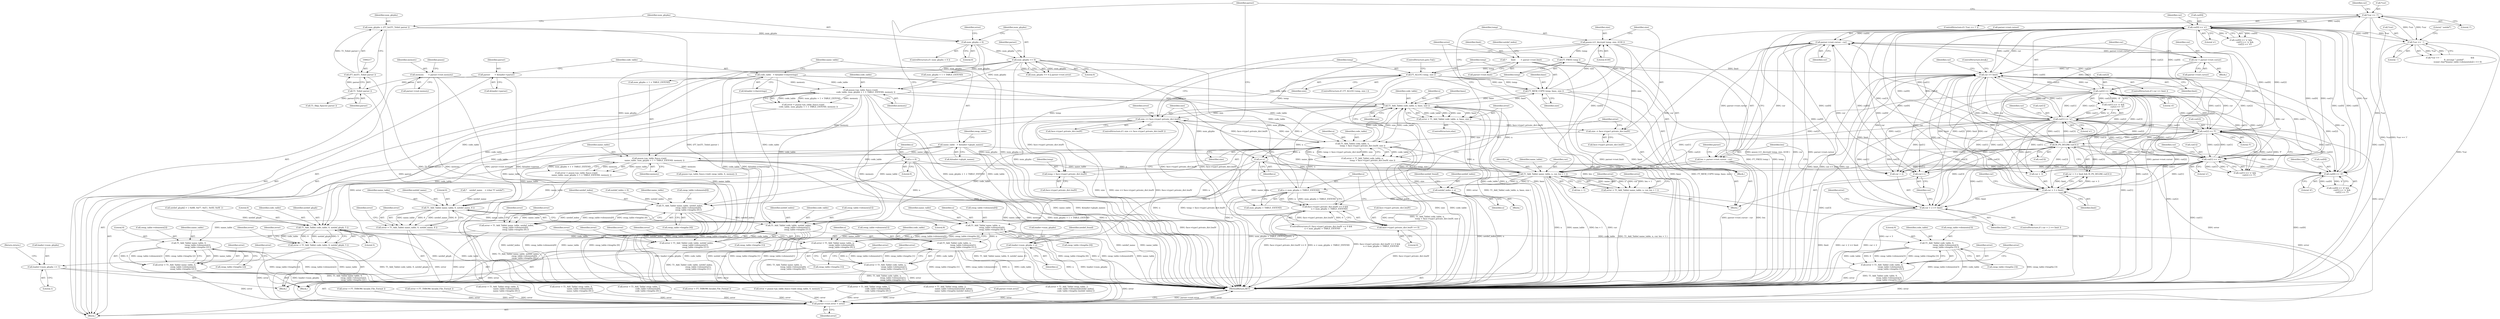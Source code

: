 digraph "0_savannah_dd89710f0f643eb0f99a3830e0712d26c7642acd@API" {
"1000498" [label="(Call,psaux->t1_decrypt( temp, size, 4330 ))"];
"1000494" [label="(Call,FT_MEM_COPY( temp, base, size ))"];
"1000490" [label="(Call,FT_ALLOC( temp, size ))"];
"1000526" [label="(Call,FT_FREE( temp ))"];
"1000498" [label="(Call,psaux->t1_decrypt( temp, size, 4330 ))"];
"1000474" [label="(Call,size <= face->type1.private_dict.lenIV)"];
"1000513" [label="(Call,T1_Add_Table( code_table, n,\n                                temp + face->type1.private_dict.lenIV, size ))"];
"1000158" [label="(Call,code_table   = &loader->charstrings)"];
"1000249" [label="(Call,psaux->ps_table_funcs->init(\n                code_table, num_glyphs + 1 + TABLE_EXTEND, memory ))"];
"1000232" [label="(Call,num_glyphs == 0)"];
"1000221" [label="(Call,num_glyphs < 0)"];
"1000214" [label="(Call,num_glyphs = (FT_Int)T1_ToInt( parser ))"];
"1000216" [label="(Call,(FT_Int)T1_ToInt( parser ))"];
"1000218" [label="(Call,T1_ToInt( parser ))"];
"1000151" [label="(Call,parser       = &loader->parser)"];
"1000179" [label="(Call,memory       = parser->root.memory)"];
"1000531" [label="(Call,T1_Add_Table( code_table, n, base, size ))"];
"1000466" [label="(Call,n < num_glyphs + TABLE_EXTEND)"];
"1000412" [label="(Call,T1_Add_Table( name_table, n, cur, len + 1 ))"];
"1000165" [label="(Call,name_table   = &loader->glyph_names)"];
"1000262" [label="(Call,psaux->ps_table_funcs->init(\n                name_table, num_glyphs + 1 + TABLE_EXTEND, memory ))"];
"1000539" [label="(Call,n++)"];
"1000282" [label="(Call,n = 0)"];
"1000388" [label="(Call,parser->root.cursor - cur)"];
"1000350" [label="(Call,cur[2] == 'd')"];
"1000328" [label="(Call,cur[2] == 'f')"];
"1000310" [label="(Call,IS_PS_DELIM( cur[3] ))"];
"1000299" [label="(Call,cur >= limit)"];
"1000291" [label="(Call,cur = parser->root.cursor)"];
"1000323" [label="(Call,cur[1] == 'e')"];
"1000345" [label="(Call,cur[1] == 'n')"];
"1000339" [label="(Call,cur[0] == 'e')"];
"1000317" [label="(Call,cur[0] == 'd')"];
"1000433" [label="(Call,*cur == '.')"];
"1000366" [label="(Call,*cur == '/')"];
"1000305" [label="(Call,cur + 3 < limit)"];
"1000373" [label="(Call,cur + 2 >= limit)"];
"1000197" [label="(Call,*       limit        = parser->root.limit)"];
"1000384" [label="(Call,cur++)"];
"1000386" [label="(Call,len = parser->root.cursor - cur)"];
"1000502" [label="(Call,size -= face->type1.private_dict.lenIV)"];
"1000457" [label="(Call,face->type1.private_dict.lenIV >= 0)"];
"1000456" [label="(Call,face->type1.private_dict.lenIV >= 0 &&\n             n < num_glyphs + TABLE_EXTEND)"];
"1000516" [label="(Call,temp + face->type1.private_dict.lenIV)"];
"1000529" [label="(Call,error = T1_Add_Table( code_table, n, base, size ))"];
"1000816" [label="(Call,parser->root.error = error)"];
"1000410" [label="(Call,error = T1_Add_Table( name_table, n, cur, len + 1 ))"];
"1000449" [label="(Call,notdef_index = n)"];
"1000633" [label="(Call,T1_Add_Table( name_table, notdef_index,\n                            swap_table->elements[0],\n                            swap_table->lengths [0] ))"];
"1000631" [label="(Call,error = T1_Add_Table( name_table, notdef_index,\n                            swap_table->elements[0],\n                            swap_table->lengths [0] ))"];
"1000651" [label="(Call,T1_Add_Table( code_table, notdef_index,\n                            swap_table->elements[1],\n                            swap_table->lengths [1] ))"];
"1000649" [label="(Call,error = T1_Add_Table( code_table, notdef_index,\n                            swap_table->elements[1],\n                            swap_table->lengths [1] ))"];
"1000687" [label="(Call,T1_Add_Table( code_table, 0,\n                            swap_table->elements[3],\n                            swap_table->lengths [3] ))"];
"1000685" [label="(Call,error = T1_Add_Table( code_table, 0,\n                            swap_table->elements[3],\n                            swap_table->lengths [3] ))"];
"1000669" [label="(Call,T1_Add_Table( name_table, 0,\n                            swap_table->elements[2],\n                            swap_table->lengths [2] ))"];
"1000667" [label="(Call,error = T1_Add_Table( name_table, 0,\n                            swap_table->elements[2],\n                            swap_table->lengths [2] ))"];
"1000755" [label="(Call,T1_Add_Table( name_table, 0, notdef_name, 8 ))"];
"1000753" [label="(Call,error = T1_Add_Table( name_table, 0, notdef_name, 8 ))"];
"1000775" [label="(Call,T1_Add_Table( name_table, n,\n                            swap_table->elements[0],\n                            swap_table->lengths [0] ))"];
"1000773" [label="(Call,error = T1_Add_Table( name_table, n,\n                            swap_table->elements[0],\n                            swap_table->lengths [0] ))"];
"1000793" [label="(Call,T1_Add_Table( code_table, n,\n                            swap_table->elements[1],\n                            swap_table->lengths [1] ))"];
"1000791" [label="(Call,error = T1_Add_Table( code_table, n,\n                            swap_table->elements[1],\n                            swap_table->lengths [1] ))"];
"1000541" [label="(Call,loader->num_glyphs = n)"];
"1000809" [label="(Call,loader->num_glyphs += 1)"];
"1000765" [label="(Call,T1_Add_Table( code_table, 0, notdef_glyph, 5 ))"];
"1000763" [label="(Call,error = T1_Add_Table( code_table, 0, notdef_glyph, 5 ))"];
"1000511" [label="(Call,error = T1_Add_Table( code_table, n,\n                                temp + face->type1.private_dict.lenIV, size ))"];
"1000219" [label="(Identifier,parser)"];
"1000457" [label="(Call,face->type1.private_dict.lenIV >= 0)"];
"1000530" [label="(Identifier,error)"];
"1000773" [label="(Call,error = T1_Add_Table( name_table, n,\n                            swap_table->elements[0],\n                            swap_table->lengths [0] ))"];
"1000389" [label="(Call,parser->root.cursor)"];
"1000264" [label="(Call,num_glyphs + 1 + TABLE_EXTEND)"];
"1000251" [label="(Call,num_glyphs + 1 + TABLE_EXTEND)"];
"1000484" [label="(Call,error = FT_THROW( Invalid_File_Format ))"];
"1000293" [label="(Call,parser->root.cursor)"];
"1000631" [label="(Call,error = T1_Add_Table( name_table, notdef_index,\n                            swap_table->elements[0],\n                            swap_table->lengths [0] ))"];
"1000670" [label="(Identifier,name_table)"];
"1000339" [label="(Call,cur[0] == 'e')"];
"1000466" [label="(Call,n < num_glyphs + TABLE_EXTEND)"];
"1000216" [label="(Call,(FT_Int)T1_ToInt( parser ))"];
"1000160" [label="(Call,&loader->charstrings)"];
"1000325" [label="(Identifier,cur)"];
"1000436" [label="(Literal,'.')"];
"1000208" [label="(Identifier,notdef_index)"];
"1000298" [label="(ControlStructure,if ( cur >= limit ))"];
"1000756" [label="(Identifier,name_table)"];
"1000533" [label="(Identifier,n)"];
"1000527" [label="(Identifier,temp)"];
"1000167" [label="(Call,&loader->glyph_names)"];
"1000263" [label="(Identifier,name_table)"];
"1000324" [label="(Call,cur[1])"];
"1000514" [label="(Identifier,code_table)"];
"1000453" [label="(Identifier,notdef_found)"];
"1000448" [label="(Block,)"];
"1000758" [label="(Identifier,notdef_name)"];
"1000289" [label="(Call,T1_Skip_Spaces( parser ))"];
"1000346" [label="(Call,cur[1])"];
"1000814" [label="(Return,return;)"];
"1000757" [label="(Literal,0)"];
"1000302" [label="(ControlStructure,break;)"];
"1000284" [label="(Literal,0)"];
"1000497" [label="(Identifier,size)"];
"1000755" [label="(Call,T1_Add_Table( name_table, 0, notdef_name, 8 ))"];
"1000485" [label="(Identifier,error)"];
"1000776" [label="(Identifier,name_table)"];
"1000458" [label="(Call,face->type1.private_dict.lenIV)"];
"1000659" [label="(Call,swap_table->lengths [1])"];
"1000332" [label="(Literal,'f')"];
"1000677" [label="(Call,swap_table->lengths [2])"];
"1000777" [label="(Identifier,n)"];
"1000231" [label="(Call,num_glyphs == 0 || parser->root.error)"];
"1000225" [label="(Call,error = FT_THROW( Invalid_File_Format ))"];
"1000493" [label="(ControlStructure,goto Fail;)"];
"1000343" [label="(Literal,'e')"];
"1000667" [label="(Call,error = T1_Add_Table( name_table, 0,\n                            swap_table->elements[2],\n                            swap_table->lengths [2] ))"];
"1000501" [label="(Literal,4330)"];
"1000652" [label="(Identifier,code_table)"];
"1000489" [label="(ControlStructure,if ( FT_ALLOC( temp, size ) ))"];
"1000250" [label="(Identifier,code_table)"];
"1000338" [label="(Call,cur[0] == 'e' &&\n             cur[1] == 'n' &&\n             cur[2] == 'd')"];
"1000179" [label="(Call,memory       = parser->root.memory)"];
"1000761" [label="(Identifier,error)"];
"1000766" [label="(Identifier,code_table)"];
"1000290" [label="(Identifier,parser)"];
"1000791" [label="(Call,error = T1_Add_Table( code_table, n,\n                            swap_table->elements[1],\n                            swap_table->lengths [1] ))"];
"1000635" [label="(Identifier,notdef_index)"];
"1000151" [label="(Call,parser       = &loader->parser)"];
"1000388" [label="(Call,parser->root.cursor - cur)"];
"1000306" [label="(Call,cur + 3)"];
"1000491" [label="(Identifier,temp)"];
"1000529" [label="(Call,error = T1_Add_Table( code_table, n, base, size ))"];
"1000500" [label="(Identifier,size)"];
"1000633" [label="(Call,T1_Add_Table( name_table, notdef_index,\n                            swap_table->elements[0],\n                            swap_table->lengths [0] ))"];
"1000291" [label="(Call,cur = parser->root.cursor)"];
"1000269" [label="(Identifier,memory)"];
"1000322" [label="(Call,cur[1] == 'e' &&\n             cur[2] == 'f')"];
"1000369" [label="(Literal,'/')"];
"1000690" [label="(Call,swap_table->elements[3])"];
"1000149" [label="(Block,)"];
"1000534" [label="(Identifier,base)"];
"1000796" [label="(Call,swap_table->elements[1])"];
"1000793" [label="(Call,T1_Add_Table( code_table, n,\n                            swap_table->elements[1],\n                            swap_table->lengths [1] ))"];
"1000801" [label="(Call,swap_table->lengths [1])"];
"1000311" [label="(Call,cur[3])"];
"1000317" [label="(Call,cur[0] == 'd')"];
"1000559" [label="(Call,error = T1_Add_Table( swap_table, 0,\n                            name_table->elements[0],\n                            name_table->lengths [0] ))"];
"1000794" [label="(Identifier,code_table)"];
"1000374" [label="(Call,cur + 2)"];
"1000432" [label="(Call,*cur == '.'                                              &&\n             ft_strcmp( \".notdef\",\n                        (const char*)(name_table->elements[n]) ) == 0)"];
"1000545" [label="(Identifier,n)"];
"1000387" [label="(Identifier,len)"];
"1000813" [label="(Literal,1)"];
"1000768" [label="(Identifier,notdef_glyph)"];
"1000345" [label="(Call,cur[1] == 'n')"];
"1000451" [label="(Identifier,n)"];
"1000467" [label="(Identifier,n)"];
"1000518" [label="(Call,face->type1.private_dict.lenIV)"];
"1000515" [label="(Identifier,n)"];
"1000283" [label="(Identifier,n)"];
"1000394" [label="(Identifier,cur)"];
"1000366" [label="(Call,*cur == '/')"];
"1000398" [label="(Identifier,parser)"];
"1000312" [label="(Identifier,cur)"];
"1000173" [label="(Identifier,swap_table)"];
"1000450" [label="(Identifier,notdef_index)"];
"1000709" [label="(Call,notdef_glyph[] = { 0x8B, 0xF7, 0xE1, 0x0D, 0x0E })"];
"1000226" [label="(Identifier,error)"];
"1000689" [label="(Literal,0)"];
"1000807" [label="(Identifier,error)"];
"1000352" [label="(Identifier,cur)"];
"1000301" [label="(Identifier,limit)"];
"1000471" [label="(Block,)"];
"1000499" [label="(Identifier,temp)"];
"1000528" [label="(ControlStructure,else)"];
"1000641" [label="(Call,swap_table->lengths [0])"];
"1000166" [label="(Identifier,name_table)"];
"1000370" [label="(Block,)"];
"1000354" [label="(Literal,'d')"];
"1000754" [label="(Identifier,error)"];
"1000299" [label="(Call,cur >= limit)"];
"1000778" [label="(Call,swap_table->elements[0])"];
"1000671" [label="(Literal,0)"];
"1000823" [label="(MethodReturn,RET)"];
"1000416" [label="(Call,len + 1)"];
"1000275" [label="(Call,psaux->ps_table_funcs->init( swap_table, 4, memory ))"];
"1000318" [label="(Call,cur[0])"];
"1000717" [label="(Call,error = T1_Add_Table( swap_table, 0,\n                            name_table->elements[0],\n                            name_table->lengths [0] ))"];
"1000513" [label="(Call,T1_Add_Table( code_table, n,\n                                temp + face->type1.private_dict.lenIV, size ))"];
"1000351" [label="(Call,cur[2])"];
"1000465" [label="(Literal,0)"];
"1000197" [label="(Call,*       limit        = parser->root.limit)"];
"1000476" [label="(Call,face->type1.private_dict.lenIV)"];
"1000649" [label="(Call,error = T1_Add_Table( code_table, notdef_index,\n                            swap_table->elements[1],\n                            swap_table->lengths [1] ))"];
"1000305" [label="(Call,cur + 3 < limit)"];
"1000665" [label="(Identifier,error)"];
"1000686" [label="(Identifier,error)"];
"1000439" [label="(Literal,\".notdef\")"];
"1000577" [label="(Call,error = T1_Add_Table( swap_table, 1,\n                            code_table->elements[0],\n                            code_table->lengths [0] ))"];
"1000214" [label="(Call,num_glyphs = (FT_Int)T1_ToInt( parser ))"];
"1000774" [label="(Identifier,error)"];
"1000367" [label="(Call,*cur)"];
"1000385" [label="(Identifier,cur)"];
"1000350" [label="(Call,cur[2] == 'd')"];
"1000688" [label="(Identifier,code_table)"];
"1000232" [label="(Call,num_glyphs == 0)"];
"1000687" [label="(Call,T1_Add_Table( code_table, 0,\n                            swap_table->elements[3],\n                            swap_table->lengths [3] ))"];
"1000158" [label="(Call,code_table   = &loader->charstrings)"];
"1000512" [label="(Identifier,error)"];
"1000494" [label="(Call,FT_MEM_COPY( temp, base, size ))"];
"1000473" [label="(ControlStructure,if ( size <= face->type1.private_dict.lenIV ))"];
"1000310" [label="(Call,IS_PS_DELIM( cur[3] ))"];
"1000526" [label="(Call,FT_FREE( temp ))"];
"1000165" [label="(Call,name_table   = &loader->glyph_names)"];
"1000669" [label="(Call,T1_Add_Table( name_table, 0,\n                            swap_table->elements[2],\n                            swap_table->lengths [2] ))"];
"1000468" [label="(Call,num_glyphs + TABLE_EXTEND)"];
"1000323" [label="(Call,cur[1] == 'e')"];
"1000795" [label="(Identifier,n)"];
"1000282" [label="(Call,n = 0)"];
"1000816" [label="(Call,parser->root.error = error)"];
"1000286" [label="(Block,)"];
"1000683" [label="(Identifier,error)"];
"1000707" [label="(Block,)"];
"1000300" [label="(Identifier,cur)"];
"1000701" [label="(Identifier,error)"];
"1000537" [label="(Identifier,error)"];
"1000412" [label="(Call,T1_Add_Table( name_table, n, cur, len + 1 ))"];
"1000307" [label="(Identifier,cur)"];
"1000159" [label="(Identifier,code_table)"];
"1000558" [label="(Block,)"];
"1000328" [label="(Call,cur[2] == 'f')"];
"1000379" [label="(Call,error = FT_THROW( Invalid_File_Format ))"];
"1000759" [label="(Literal,8)"];
"1000504" [label="(Call,face->type1.private_dict.lenIV)"];
"1000273" [label="(Call,error = psaux->ps_table_funcs->init( swap_table, 4, memory ))"];
"1000420" [label="(Identifier,error)"];
"1000434" [label="(Call,*cur)"];
"1000540" [label="(Identifier,n)"];
"1000247" [label="(Call,error = psaux->ps_table_funcs->init(\n                code_table, num_glyphs + 1 + TABLE_EXTEND, memory ))"];
"1000189" [label="(Identifier,psaux)"];
"1000380" [label="(Identifier,error)"];
"1000809" [label="(Call,loader->num_glyphs += 1)"];
"1000237" [label="(Identifier,parser)"];
"1000414" [label="(Identifier,n)"];
"1000503" [label="(Identifier,size)"];
"1000525" [label="(Identifier,size)"];
"1000260" [label="(Call,error = psaux->ps_table_funcs->init(\n                name_table, num_glyphs + 1 + TABLE_EXTEND, memory ))"];
"1000292" [label="(Identifier,cur)"];
"1000735" [label="(Call,error = T1_Add_Table( swap_table, 1,\n                            code_table->elements[0],\n                            code_table->lengths [0] ))"];
"1000595" [label="(Call,error = T1_Add_Table( swap_table, 2,\n                            name_table->elements[notdef_index],\n                            name_table->lengths [notdef_index] ))"];
"1000539" [label="(Call,n++)"];
"1000215" [label="(Identifier,num_glyphs)"];
"1000517" [label="(Identifier,temp)"];
"1000384" [label="(Call,cur++)"];
"1000456" [label="(Call,face->type1.private_dict.lenIV >= 0 &&\n             n < num_glyphs + TABLE_EXTEND)"];
"1000222" [label="(Identifier,num_glyphs)"];
"1000475" [label="(Identifier,size)"];
"1000373" [label="(Call,cur + 2 >= limit)"];
"1000474" [label="(Call,size <= face->type1.private_dict.lenIV)"];
"1000340" [label="(Call,cur[0])"];
"1000753" [label="(Call,error = T1_Add_Table( name_table, 0, notdef_name, 8 ))"];
"1000344" [label="(Call,cur[1] == 'n' &&\n             cur[2] == 'd')"];
"1000372" [label="(ControlStructure,if ( cur + 2 >= limit ))"];
"1000152" [label="(Identifier,parser)"];
"1000327" [label="(Literal,'e')"];
"1000817" [label="(Call,parser->root.error)"];
"1000492" [label="(Identifier,size)"];
"1000822" [label="(Identifier,error)"];
"1000654" [label="(Call,swap_table->elements[1])"];
"1000535" [label="(Identifier,size)"];
"1000765" [label="(Call,T1_Add_Table( code_table, 0, notdef_glyph, 5 ))"];
"1000377" [label="(Identifier,limit)"];
"1000650" [label="(Identifier,error)"];
"1000672" [label="(Call,swap_table->elements[2])"];
"1000792" [label="(Identifier,error)"];
"1000153" [label="(Call,&loader->parser)"];
"1000221" [label="(Call,num_glyphs < 0)"];
"1000651" [label="(Call,T1_Add_Table( code_table, notdef_index,\n                            swap_table->elements[1],\n                            swap_table->lengths [1] ))"];
"1000347" [label="(Identifier,cur)"];
"1000316" [label="(Call,cur[0] == 'd' &&\n             cur[1] == 'e' &&\n             cur[2] == 'f')"];
"1000502" [label="(Call,size -= face->type1.private_dict.lenIV)"];
"1000199" [label="(Call,parser->root.limit)"];
"1000218" [label="(Call,T1_ToInt( parser ))"];
"1000386" [label="(Call,len = parser->root.cursor - cur)"];
"1000685" [label="(Call,error = T1_Add_Table( code_table, 0,\n                            swap_table->elements[3],\n                            swap_table->lengths [3] ))"];
"1000498" [label="(Call,psaux->t1_decrypt( temp, size, 4330 ))"];
"1000321" [label="(Literal,'d')"];
"1000764" [label="(Identifier,error)"];
"1000668" [label="(Identifier,error)"];
"1000207" [label="(Call,notdef_index = 0)"];
"1000495" [label="(Identifier,temp)"];
"1000516" [label="(Call,temp + face->type1.private_dict.lenIV)"];
"1000789" [label="(Identifier,error)"];
"1000455" [label="(ControlStructure,if ( face->type1.private_dict.lenIV >= 0 &&\n             n < num_glyphs + TABLE_EXTEND       ))"];
"1000634" [label="(Identifier,name_table)"];
"1000636" [label="(Call,swap_table->elements[0])"];
"1000531" [label="(Call,T1_Add_Table( code_table, n, base, size ))"];
"1000532" [label="(Identifier,code_table)"];
"1000349" [label="(Literal,'n')"];
"1000767" [label="(Literal,0)"];
"1000695" [label="(Call,swap_table->lengths [3])"];
"1000613" [label="(Call,error = T1_Add_Table( swap_table, 3,\n                            code_table->elements[notdef_index],\n                            code_table->lengths [notdef_index] ))"];
"1000769" [label="(Literal,5)"];
"1000511" [label="(Call,error = T1_Add_Table( code_table, n,\n                                temp + face->type1.private_dict.lenIV, size ))"];
"1000262" [label="(Call,psaux->ps_table_funcs->init(\n                name_table, num_glyphs + 1 + TABLE_EXTEND, memory ))"];
"1000712" [label="(Call,*    notdef_name    = (char *)\".notdef\")"];
"1000810" [label="(Call,loader->num_glyphs)"];
"1000180" [label="(Identifier,memory)"];
"1000256" [label="(Identifier,memory)"];
"1000653" [label="(Identifier,notdef_index)"];
"1000548" [label="(Identifier,notdef_found)"];
"1000413" [label="(Identifier,name_table)"];
"1000541" [label="(Call,loader->num_glyphs = n)"];
"1000411" [label="(Identifier,error)"];
"1000220" [label="(ControlStructure,if ( num_glyphs < 0 ))"];
"1000433" [label="(Call,*cur == '.')"];
"1000496" [label="(Identifier,base)"];
"1000542" [label="(Call,loader->num_glyphs)"];
"1000771" [label="(Identifier,error)"];
"1000410" [label="(Call,error = T1_Add_Table( name_table, n, cur, len + 1 ))"];
"1000775" [label="(Call,T1_Add_Table( name_table, n,\n                            swap_table->elements[0],\n                            swap_table->lengths [0] ))"];
"1000181" [label="(Call,parser->root.memory)"];
"1000198" [label="(Identifier,limit)"];
"1000233" [label="(Identifier,num_glyphs)"];
"1000763" [label="(Call,error = T1_Add_Table( code_table, 0, notdef_glyph, 5 ))"];
"1000632" [label="(Identifier,error)"];
"1000490" [label="(Call,FT_ALLOC( temp, size ))"];
"1000415" [label="(Identifier,cur)"];
"1000304" [label="(Call,cur + 3 < limit && IS_PS_DELIM( cur[3] ))"];
"1000223" [label="(Literal,0)"];
"1000647" [label="(Identifier,error)"];
"1000329" [label="(Call,cur[2])"];
"1000365" [label="(ControlStructure,if ( *cur == '/' ))"];
"1000330" [label="(Identifier,cur)"];
"1000783" [label="(Call,swap_table->lengths [0])"];
"1000375" [label="(Identifier,cur)"];
"1000449" [label="(Call,notdef_index = n)"];
"1000234" [label="(Literal,0)"];
"1000249" [label="(Call,psaux->ps_table_funcs->init(\n                code_table, num_glyphs + 1 + TABLE_EXTEND, memory ))"];
"1000309" [label="(Identifier,limit)"];
"1000498" -> "1000471"  [label="AST: "];
"1000498" -> "1000501"  [label="CFG: "];
"1000499" -> "1000498"  [label="AST: "];
"1000500" -> "1000498"  [label="AST: "];
"1000501" -> "1000498"  [label="AST: "];
"1000503" -> "1000498"  [label="CFG: "];
"1000498" -> "1000823"  [label="DDG: psaux->t1_decrypt( temp, size, 4330 )"];
"1000494" -> "1000498"  [label="DDG: temp"];
"1000494" -> "1000498"  [label="DDG: size"];
"1000498" -> "1000502"  [label="DDG: size"];
"1000498" -> "1000513"  [label="DDG: temp"];
"1000498" -> "1000516"  [label="DDG: temp"];
"1000498" -> "1000526"  [label="DDG: temp"];
"1000494" -> "1000471"  [label="AST: "];
"1000494" -> "1000497"  [label="CFG: "];
"1000495" -> "1000494"  [label="AST: "];
"1000496" -> "1000494"  [label="AST: "];
"1000497" -> "1000494"  [label="AST: "];
"1000499" -> "1000494"  [label="CFG: "];
"1000494" -> "1000823"  [label="DDG: FT_MEM_COPY( temp, base, size )"];
"1000494" -> "1000823"  [label="DDG: base"];
"1000490" -> "1000494"  [label="DDG: temp"];
"1000490" -> "1000494"  [label="DDG: size"];
"1000531" -> "1000494"  [label="DDG: base"];
"1000494" -> "1000531"  [label="DDG: base"];
"1000490" -> "1000489"  [label="AST: "];
"1000490" -> "1000492"  [label="CFG: "];
"1000491" -> "1000490"  [label="AST: "];
"1000492" -> "1000490"  [label="AST: "];
"1000493" -> "1000490"  [label="CFG: "];
"1000495" -> "1000490"  [label="CFG: "];
"1000490" -> "1000823"  [label="DDG: temp"];
"1000490" -> "1000823"  [label="DDG: FT_ALLOC( temp, size )"];
"1000490" -> "1000823"  [label="DDG: size"];
"1000526" -> "1000490"  [label="DDG: temp"];
"1000474" -> "1000490"  [label="DDG: size"];
"1000526" -> "1000471"  [label="AST: "];
"1000526" -> "1000527"  [label="CFG: "];
"1000527" -> "1000526"  [label="AST: "];
"1000537" -> "1000526"  [label="CFG: "];
"1000526" -> "1000823"  [label="DDG: FT_FREE( temp )"];
"1000526" -> "1000823"  [label="DDG: temp"];
"1000474" -> "1000473"  [label="AST: "];
"1000474" -> "1000476"  [label="CFG: "];
"1000475" -> "1000474"  [label="AST: "];
"1000476" -> "1000474"  [label="AST: "];
"1000485" -> "1000474"  [label="CFG: "];
"1000491" -> "1000474"  [label="CFG: "];
"1000474" -> "1000823"  [label="DDG: face->type1.private_dict.lenIV"];
"1000474" -> "1000823"  [label="DDG: size <= face->type1.private_dict.lenIV"];
"1000474" -> "1000823"  [label="DDG: size"];
"1000474" -> "1000457"  [label="DDG: face->type1.private_dict.lenIV"];
"1000513" -> "1000474"  [label="DDG: size"];
"1000531" -> "1000474"  [label="DDG: size"];
"1000457" -> "1000474"  [label="DDG: face->type1.private_dict.lenIV"];
"1000474" -> "1000502"  [label="DDG: face->type1.private_dict.lenIV"];
"1000474" -> "1000513"  [label="DDG: face->type1.private_dict.lenIV"];
"1000474" -> "1000516"  [label="DDG: face->type1.private_dict.lenIV"];
"1000513" -> "1000511"  [label="AST: "];
"1000513" -> "1000525"  [label="CFG: "];
"1000514" -> "1000513"  [label="AST: "];
"1000515" -> "1000513"  [label="AST: "];
"1000516" -> "1000513"  [label="AST: "];
"1000525" -> "1000513"  [label="AST: "];
"1000511" -> "1000513"  [label="CFG: "];
"1000513" -> "1000823"  [label="DDG: size"];
"1000513" -> "1000823"  [label="DDG: code_table"];
"1000513" -> "1000823"  [label="DDG: n"];
"1000513" -> "1000823"  [label="DDG: temp + face->type1.private_dict.lenIV"];
"1000513" -> "1000511"  [label="DDG: code_table"];
"1000513" -> "1000511"  [label="DDG: n"];
"1000513" -> "1000511"  [label="DDG: temp + face->type1.private_dict.lenIV"];
"1000513" -> "1000511"  [label="DDG: size"];
"1000158" -> "1000513"  [label="DDG: code_table"];
"1000249" -> "1000513"  [label="DDG: code_table"];
"1000531" -> "1000513"  [label="DDG: code_table"];
"1000466" -> "1000513"  [label="DDG: n"];
"1000412" -> "1000513"  [label="DDG: n"];
"1000502" -> "1000513"  [label="DDG: size"];
"1000513" -> "1000531"  [label="DDG: code_table"];
"1000513" -> "1000531"  [label="DDG: size"];
"1000513" -> "1000539"  [label="DDG: n"];
"1000513" -> "1000651"  [label="DDG: code_table"];
"1000513" -> "1000765"  [label="DDG: code_table"];
"1000158" -> "1000149"  [label="AST: "];
"1000158" -> "1000160"  [label="CFG: "];
"1000159" -> "1000158"  [label="AST: "];
"1000160" -> "1000158"  [label="AST: "];
"1000166" -> "1000158"  [label="CFG: "];
"1000158" -> "1000823"  [label="DDG: code_table"];
"1000158" -> "1000823"  [label="DDG: &loader->charstrings"];
"1000158" -> "1000249"  [label="DDG: code_table"];
"1000158" -> "1000531"  [label="DDG: code_table"];
"1000158" -> "1000651"  [label="DDG: code_table"];
"1000158" -> "1000765"  [label="DDG: code_table"];
"1000249" -> "1000247"  [label="AST: "];
"1000249" -> "1000256"  [label="CFG: "];
"1000250" -> "1000249"  [label="AST: "];
"1000251" -> "1000249"  [label="AST: "];
"1000256" -> "1000249"  [label="AST: "];
"1000247" -> "1000249"  [label="CFG: "];
"1000249" -> "1000823"  [label="DDG: memory"];
"1000249" -> "1000823"  [label="DDG: num_glyphs + 1 + TABLE_EXTEND"];
"1000249" -> "1000823"  [label="DDG: code_table"];
"1000249" -> "1000247"  [label="DDG: code_table"];
"1000249" -> "1000247"  [label="DDG: num_glyphs + 1 + TABLE_EXTEND"];
"1000249" -> "1000247"  [label="DDG: memory"];
"1000232" -> "1000249"  [label="DDG: num_glyphs"];
"1000179" -> "1000249"  [label="DDG: memory"];
"1000249" -> "1000262"  [label="DDG: memory"];
"1000249" -> "1000531"  [label="DDG: code_table"];
"1000249" -> "1000651"  [label="DDG: code_table"];
"1000249" -> "1000765"  [label="DDG: code_table"];
"1000232" -> "1000231"  [label="AST: "];
"1000232" -> "1000234"  [label="CFG: "];
"1000233" -> "1000232"  [label="AST: "];
"1000234" -> "1000232"  [label="AST: "];
"1000237" -> "1000232"  [label="CFG: "];
"1000231" -> "1000232"  [label="CFG: "];
"1000232" -> "1000823"  [label="DDG: num_glyphs"];
"1000232" -> "1000231"  [label="DDG: num_glyphs"];
"1000232" -> "1000231"  [label="DDG: 0"];
"1000221" -> "1000232"  [label="DDG: num_glyphs"];
"1000232" -> "1000251"  [label="DDG: num_glyphs"];
"1000232" -> "1000262"  [label="DDG: num_glyphs"];
"1000232" -> "1000264"  [label="DDG: num_glyphs"];
"1000232" -> "1000466"  [label="DDG: num_glyphs"];
"1000232" -> "1000468"  [label="DDG: num_glyphs"];
"1000221" -> "1000220"  [label="AST: "];
"1000221" -> "1000223"  [label="CFG: "];
"1000222" -> "1000221"  [label="AST: "];
"1000223" -> "1000221"  [label="AST: "];
"1000226" -> "1000221"  [label="CFG: "];
"1000233" -> "1000221"  [label="CFG: "];
"1000221" -> "1000823"  [label="DDG: num_glyphs < 0"];
"1000221" -> "1000823"  [label="DDG: num_glyphs"];
"1000214" -> "1000221"  [label="DDG: num_glyphs"];
"1000214" -> "1000149"  [label="AST: "];
"1000214" -> "1000216"  [label="CFG: "];
"1000215" -> "1000214"  [label="AST: "];
"1000216" -> "1000214"  [label="AST: "];
"1000222" -> "1000214"  [label="CFG: "];
"1000214" -> "1000823"  [label="DDG: (FT_Int)T1_ToInt( parser )"];
"1000216" -> "1000214"  [label="DDG: T1_ToInt( parser )"];
"1000216" -> "1000218"  [label="CFG: "];
"1000217" -> "1000216"  [label="AST: "];
"1000218" -> "1000216"  [label="AST: "];
"1000216" -> "1000823"  [label="DDG: T1_ToInt( parser )"];
"1000218" -> "1000216"  [label="DDG: parser"];
"1000218" -> "1000219"  [label="CFG: "];
"1000219" -> "1000218"  [label="AST: "];
"1000218" -> "1000823"  [label="DDG: parser"];
"1000151" -> "1000218"  [label="DDG: parser"];
"1000218" -> "1000289"  [label="DDG: parser"];
"1000151" -> "1000149"  [label="AST: "];
"1000151" -> "1000153"  [label="CFG: "];
"1000152" -> "1000151"  [label="AST: "];
"1000153" -> "1000151"  [label="AST: "];
"1000159" -> "1000151"  [label="CFG: "];
"1000151" -> "1000823"  [label="DDG: &loader->parser"];
"1000179" -> "1000149"  [label="AST: "];
"1000179" -> "1000181"  [label="CFG: "];
"1000180" -> "1000179"  [label="AST: "];
"1000181" -> "1000179"  [label="AST: "];
"1000189" -> "1000179"  [label="CFG: "];
"1000179" -> "1000823"  [label="DDG: parser->root.memory"];
"1000179" -> "1000823"  [label="DDG: memory"];
"1000531" -> "1000529"  [label="AST: "];
"1000531" -> "1000535"  [label="CFG: "];
"1000532" -> "1000531"  [label="AST: "];
"1000533" -> "1000531"  [label="AST: "];
"1000534" -> "1000531"  [label="AST: "];
"1000535" -> "1000531"  [label="AST: "];
"1000529" -> "1000531"  [label="CFG: "];
"1000531" -> "1000823"  [label="DDG: n"];
"1000531" -> "1000823"  [label="DDG: base"];
"1000531" -> "1000823"  [label="DDG: size"];
"1000531" -> "1000823"  [label="DDG: code_table"];
"1000531" -> "1000529"  [label="DDG: code_table"];
"1000531" -> "1000529"  [label="DDG: n"];
"1000531" -> "1000529"  [label="DDG: base"];
"1000531" -> "1000529"  [label="DDG: size"];
"1000466" -> "1000531"  [label="DDG: n"];
"1000412" -> "1000531"  [label="DDG: n"];
"1000531" -> "1000539"  [label="DDG: n"];
"1000531" -> "1000651"  [label="DDG: code_table"];
"1000531" -> "1000765"  [label="DDG: code_table"];
"1000466" -> "1000456"  [label="AST: "];
"1000466" -> "1000468"  [label="CFG: "];
"1000467" -> "1000466"  [label="AST: "];
"1000468" -> "1000466"  [label="AST: "];
"1000456" -> "1000466"  [label="CFG: "];
"1000466" -> "1000823"  [label="DDG: num_glyphs + TABLE_EXTEND"];
"1000466" -> "1000823"  [label="DDG: n"];
"1000466" -> "1000456"  [label="DDG: n"];
"1000466" -> "1000456"  [label="DDG: num_glyphs + TABLE_EXTEND"];
"1000412" -> "1000466"  [label="DDG: n"];
"1000412" -> "1000410"  [label="AST: "];
"1000412" -> "1000416"  [label="CFG: "];
"1000413" -> "1000412"  [label="AST: "];
"1000414" -> "1000412"  [label="AST: "];
"1000415" -> "1000412"  [label="AST: "];
"1000416" -> "1000412"  [label="AST: "];
"1000410" -> "1000412"  [label="CFG: "];
"1000412" -> "1000823"  [label="DDG: n"];
"1000412" -> "1000823"  [label="DDG: name_table"];
"1000412" -> "1000823"  [label="DDG: len + 1"];
"1000412" -> "1000823"  [label="DDG: cur"];
"1000412" -> "1000410"  [label="DDG: name_table"];
"1000412" -> "1000410"  [label="DDG: n"];
"1000412" -> "1000410"  [label="DDG: cur"];
"1000412" -> "1000410"  [label="DDG: len + 1"];
"1000165" -> "1000412"  [label="DDG: name_table"];
"1000262" -> "1000412"  [label="DDG: name_table"];
"1000539" -> "1000412"  [label="DDG: n"];
"1000282" -> "1000412"  [label="DDG: n"];
"1000388" -> "1000412"  [label="DDG: cur"];
"1000350" -> "1000412"  [label="DDG: cur[2]"];
"1000310" -> "1000412"  [label="DDG: cur[3]"];
"1000328" -> "1000412"  [label="DDG: cur[2]"];
"1000323" -> "1000412"  [label="DDG: cur[1]"];
"1000339" -> "1000412"  [label="DDG: cur[0]"];
"1000345" -> "1000412"  [label="DDG: cur[1]"];
"1000386" -> "1000412"  [label="DDG: len"];
"1000412" -> "1000449"  [label="DDG: n"];
"1000412" -> "1000633"  [label="DDG: name_table"];
"1000412" -> "1000755"  [label="DDG: name_table"];
"1000165" -> "1000149"  [label="AST: "];
"1000165" -> "1000167"  [label="CFG: "];
"1000166" -> "1000165"  [label="AST: "];
"1000167" -> "1000165"  [label="AST: "];
"1000173" -> "1000165"  [label="CFG: "];
"1000165" -> "1000823"  [label="DDG: name_table"];
"1000165" -> "1000823"  [label="DDG: &loader->glyph_names"];
"1000165" -> "1000262"  [label="DDG: name_table"];
"1000165" -> "1000633"  [label="DDG: name_table"];
"1000165" -> "1000755"  [label="DDG: name_table"];
"1000262" -> "1000260"  [label="AST: "];
"1000262" -> "1000269"  [label="CFG: "];
"1000263" -> "1000262"  [label="AST: "];
"1000264" -> "1000262"  [label="AST: "];
"1000269" -> "1000262"  [label="AST: "];
"1000260" -> "1000262"  [label="CFG: "];
"1000262" -> "1000823"  [label="DDG: memory"];
"1000262" -> "1000823"  [label="DDG: name_table"];
"1000262" -> "1000823"  [label="DDG: num_glyphs + 1 + TABLE_EXTEND"];
"1000262" -> "1000260"  [label="DDG: name_table"];
"1000262" -> "1000260"  [label="DDG: num_glyphs + 1 + TABLE_EXTEND"];
"1000262" -> "1000260"  [label="DDG: memory"];
"1000262" -> "1000275"  [label="DDG: memory"];
"1000262" -> "1000633"  [label="DDG: name_table"];
"1000262" -> "1000755"  [label="DDG: name_table"];
"1000539" -> "1000370"  [label="AST: "];
"1000539" -> "1000540"  [label="CFG: "];
"1000540" -> "1000539"  [label="AST: "];
"1000290" -> "1000539"  [label="CFG: "];
"1000539" -> "1000823"  [label="DDG: n"];
"1000539" -> "1000541"  [label="DDG: n"];
"1000539" -> "1000775"  [label="DDG: n"];
"1000282" -> "1000149"  [label="AST: "];
"1000282" -> "1000284"  [label="CFG: "];
"1000283" -> "1000282"  [label="AST: "];
"1000284" -> "1000282"  [label="AST: "];
"1000290" -> "1000282"  [label="CFG: "];
"1000282" -> "1000823"  [label="DDG: n"];
"1000282" -> "1000541"  [label="DDG: n"];
"1000282" -> "1000775"  [label="DDG: n"];
"1000388" -> "1000386"  [label="AST: "];
"1000388" -> "1000394"  [label="CFG: "];
"1000389" -> "1000388"  [label="AST: "];
"1000394" -> "1000388"  [label="AST: "];
"1000386" -> "1000388"  [label="CFG: "];
"1000388" -> "1000823"  [label="DDG: cur"];
"1000388" -> "1000823"  [label="DDG: parser->root.cursor"];
"1000388" -> "1000291"  [label="DDG: parser->root.cursor"];
"1000388" -> "1000386"  [label="DDG: parser->root.cursor"];
"1000388" -> "1000386"  [label="DDG: cur"];
"1000350" -> "1000388"  [label="DDG: cur[2]"];
"1000310" -> "1000388"  [label="DDG: cur[3]"];
"1000328" -> "1000388"  [label="DDG: cur[2]"];
"1000323" -> "1000388"  [label="DDG: cur[1]"];
"1000339" -> "1000388"  [label="DDG: cur[0]"];
"1000345" -> "1000388"  [label="DDG: cur[1]"];
"1000384" -> "1000388"  [label="DDG: cur"];
"1000350" -> "1000344"  [label="AST: "];
"1000350" -> "1000354"  [label="CFG: "];
"1000351" -> "1000350"  [label="AST: "];
"1000354" -> "1000350"  [label="AST: "];
"1000344" -> "1000350"  [label="CFG: "];
"1000350" -> "1000823"  [label="DDG: cur[2]"];
"1000350" -> "1000299"  [label="DDG: cur[2]"];
"1000350" -> "1000305"  [label="DDG: cur[2]"];
"1000350" -> "1000306"  [label="DDG: cur[2]"];
"1000350" -> "1000310"  [label="DDG: cur[2]"];
"1000350" -> "1000317"  [label="DDG: cur[2]"];
"1000350" -> "1000323"  [label="DDG: cur[2]"];
"1000350" -> "1000328"  [label="DDG: cur[2]"];
"1000350" -> "1000339"  [label="DDG: cur[2]"];
"1000350" -> "1000345"  [label="DDG: cur[2]"];
"1000350" -> "1000344"  [label="DDG: cur[2]"];
"1000350" -> "1000344"  [label="DDG: 'd'"];
"1000328" -> "1000350"  [label="DDG: cur[2]"];
"1000310" -> "1000350"  [label="DDG: cur[3]"];
"1000299" -> "1000350"  [label="DDG: cur"];
"1000323" -> "1000350"  [label="DDG: cur[1]"];
"1000339" -> "1000350"  [label="DDG: cur[0]"];
"1000345" -> "1000350"  [label="DDG: cur[1]"];
"1000350" -> "1000373"  [label="DDG: cur[2]"];
"1000350" -> "1000374"  [label="DDG: cur[2]"];
"1000350" -> "1000384"  [label="DDG: cur[2]"];
"1000328" -> "1000322"  [label="AST: "];
"1000328" -> "1000332"  [label="CFG: "];
"1000329" -> "1000328"  [label="AST: "];
"1000332" -> "1000328"  [label="AST: "];
"1000322" -> "1000328"  [label="CFG: "];
"1000328" -> "1000823"  [label="DDG: cur[2]"];
"1000328" -> "1000299"  [label="DDG: cur[2]"];
"1000328" -> "1000305"  [label="DDG: cur[2]"];
"1000328" -> "1000306"  [label="DDG: cur[2]"];
"1000328" -> "1000310"  [label="DDG: cur[2]"];
"1000328" -> "1000317"  [label="DDG: cur[2]"];
"1000328" -> "1000323"  [label="DDG: cur[2]"];
"1000328" -> "1000322"  [label="DDG: cur[2]"];
"1000328" -> "1000322"  [label="DDG: 'f'"];
"1000310" -> "1000328"  [label="DDG: cur[3]"];
"1000299" -> "1000328"  [label="DDG: cur"];
"1000323" -> "1000328"  [label="DDG: cur[1]"];
"1000339" -> "1000328"  [label="DDG: cur[0]"];
"1000345" -> "1000328"  [label="DDG: cur[1]"];
"1000328" -> "1000339"  [label="DDG: cur[2]"];
"1000328" -> "1000345"  [label="DDG: cur[2]"];
"1000328" -> "1000373"  [label="DDG: cur[2]"];
"1000328" -> "1000374"  [label="DDG: cur[2]"];
"1000328" -> "1000384"  [label="DDG: cur[2]"];
"1000310" -> "1000304"  [label="AST: "];
"1000310" -> "1000311"  [label="CFG: "];
"1000311" -> "1000310"  [label="AST: "];
"1000304" -> "1000310"  [label="CFG: "];
"1000310" -> "1000823"  [label="DDG: cur[3]"];
"1000310" -> "1000299"  [label="DDG: cur[3]"];
"1000310" -> "1000305"  [label="DDG: cur[3]"];
"1000310" -> "1000306"  [label="DDG: cur[3]"];
"1000310" -> "1000304"  [label="DDG: cur[3]"];
"1000299" -> "1000310"  [label="DDG: cur"];
"1000323" -> "1000310"  [label="DDG: cur[1]"];
"1000339" -> "1000310"  [label="DDG: cur[0]"];
"1000345" -> "1000310"  [label="DDG: cur[1]"];
"1000310" -> "1000317"  [label="DDG: cur[3]"];
"1000310" -> "1000323"  [label="DDG: cur[3]"];
"1000310" -> "1000339"  [label="DDG: cur[3]"];
"1000310" -> "1000345"  [label="DDG: cur[3]"];
"1000310" -> "1000373"  [label="DDG: cur[3]"];
"1000310" -> "1000374"  [label="DDG: cur[3]"];
"1000310" -> "1000384"  [label="DDG: cur[3]"];
"1000299" -> "1000298"  [label="AST: "];
"1000299" -> "1000301"  [label="CFG: "];
"1000300" -> "1000299"  [label="AST: "];
"1000301" -> "1000299"  [label="AST: "];
"1000302" -> "1000299"  [label="CFG: "];
"1000307" -> "1000299"  [label="CFG: "];
"1000299" -> "1000823"  [label="DDG: cur >= limit"];
"1000299" -> "1000823"  [label="DDG: limit"];
"1000299" -> "1000823"  [label="DDG: cur"];
"1000291" -> "1000299"  [label="DDG: cur"];
"1000323" -> "1000299"  [label="DDG: cur[1]"];
"1000339" -> "1000299"  [label="DDG: cur[0]"];
"1000345" -> "1000299"  [label="DDG: cur[1]"];
"1000305" -> "1000299"  [label="DDG: limit"];
"1000373" -> "1000299"  [label="DDG: limit"];
"1000197" -> "1000299"  [label="DDG: limit"];
"1000299" -> "1000305"  [label="DDG: cur"];
"1000299" -> "1000305"  [label="DDG: limit"];
"1000299" -> "1000306"  [label="DDG: cur"];
"1000299" -> "1000317"  [label="DDG: cur"];
"1000299" -> "1000323"  [label="DDG: cur"];
"1000299" -> "1000339"  [label="DDG: cur"];
"1000299" -> "1000345"  [label="DDG: cur"];
"1000299" -> "1000373"  [label="DDG: cur"];
"1000299" -> "1000374"  [label="DDG: cur"];
"1000299" -> "1000384"  [label="DDG: cur"];
"1000291" -> "1000286"  [label="AST: "];
"1000291" -> "1000293"  [label="CFG: "];
"1000292" -> "1000291"  [label="AST: "];
"1000293" -> "1000291"  [label="AST: "];
"1000300" -> "1000291"  [label="CFG: "];
"1000291" -> "1000823"  [label="DDG: parser->root.cursor"];
"1000323" -> "1000322"  [label="AST: "];
"1000323" -> "1000327"  [label="CFG: "];
"1000324" -> "1000323"  [label="AST: "];
"1000327" -> "1000323"  [label="AST: "];
"1000330" -> "1000323"  [label="CFG: "];
"1000322" -> "1000323"  [label="CFG: "];
"1000323" -> "1000823"  [label="DDG: cur[1]"];
"1000323" -> "1000305"  [label="DDG: cur[1]"];
"1000323" -> "1000306"  [label="DDG: cur[1]"];
"1000323" -> "1000317"  [label="DDG: cur[1]"];
"1000323" -> "1000322"  [label="DDG: cur[1]"];
"1000323" -> "1000322"  [label="DDG: 'e'"];
"1000345" -> "1000323"  [label="DDG: cur[1]"];
"1000339" -> "1000323"  [label="DDG: cur[0]"];
"1000323" -> "1000339"  [label="DDG: cur[1]"];
"1000323" -> "1000345"  [label="DDG: cur[1]"];
"1000323" -> "1000373"  [label="DDG: cur[1]"];
"1000323" -> "1000374"  [label="DDG: cur[1]"];
"1000323" -> "1000384"  [label="DDG: cur[1]"];
"1000345" -> "1000344"  [label="AST: "];
"1000345" -> "1000349"  [label="CFG: "];
"1000346" -> "1000345"  [label="AST: "];
"1000349" -> "1000345"  [label="AST: "];
"1000352" -> "1000345"  [label="CFG: "];
"1000344" -> "1000345"  [label="CFG: "];
"1000345" -> "1000823"  [label="DDG: cur[1]"];
"1000345" -> "1000305"  [label="DDG: cur[1]"];
"1000345" -> "1000306"  [label="DDG: cur[1]"];
"1000345" -> "1000317"  [label="DDG: cur[1]"];
"1000345" -> "1000339"  [label="DDG: cur[1]"];
"1000345" -> "1000344"  [label="DDG: cur[1]"];
"1000345" -> "1000344"  [label="DDG: 'n'"];
"1000339" -> "1000345"  [label="DDG: cur[0]"];
"1000345" -> "1000373"  [label="DDG: cur[1]"];
"1000345" -> "1000374"  [label="DDG: cur[1]"];
"1000345" -> "1000384"  [label="DDG: cur[1]"];
"1000339" -> "1000338"  [label="AST: "];
"1000339" -> "1000343"  [label="CFG: "];
"1000340" -> "1000339"  [label="AST: "];
"1000343" -> "1000339"  [label="AST: "];
"1000347" -> "1000339"  [label="CFG: "];
"1000338" -> "1000339"  [label="CFG: "];
"1000339" -> "1000823"  [label="DDG: cur[0]"];
"1000339" -> "1000305"  [label="DDG: cur[0]"];
"1000339" -> "1000306"  [label="DDG: cur[0]"];
"1000339" -> "1000317"  [label="DDG: cur[0]"];
"1000339" -> "1000338"  [label="DDG: cur[0]"];
"1000339" -> "1000338"  [label="DDG: 'e'"];
"1000317" -> "1000339"  [label="DDG: cur[0]"];
"1000433" -> "1000339"  [label="DDG: *cur"];
"1000366" -> "1000339"  [label="DDG: *cur"];
"1000339" -> "1000366"  [label="DDG: cur[0]"];
"1000339" -> "1000373"  [label="DDG: cur[0]"];
"1000339" -> "1000374"  [label="DDG: cur[0]"];
"1000339" -> "1000384"  [label="DDG: cur[0]"];
"1000339" -> "1000433"  [label="DDG: cur[0]"];
"1000317" -> "1000316"  [label="AST: "];
"1000317" -> "1000321"  [label="CFG: "];
"1000318" -> "1000317"  [label="AST: "];
"1000321" -> "1000317"  [label="AST: "];
"1000325" -> "1000317"  [label="CFG: "];
"1000316" -> "1000317"  [label="CFG: "];
"1000317" -> "1000823"  [label="DDG: cur[0]"];
"1000317" -> "1000316"  [label="DDG: cur[0]"];
"1000317" -> "1000316"  [label="DDG: 'd'"];
"1000433" -> "1000317"  [label="DDG: *cur"];
"1000366" -> "1000317"  [label="DDG: *cur"];
"1000433" -> "1000432"  [label="AST: "];
"1000433" -> "1000436"  [label="CFG: "];
"1000434" -> "1000433"  [label="AST: "];
"1000436" -> "1000433"  [label="AST: "];
"1000439" -> "1000433"  [label="CFG: "];
"1000432" -> "1000433"  [label="CFG: "];
"1000433" -> "1000823"  [label="DDG: *cur"];
"1000433" -> "1000366"  [label="DDG: *cur"];
"1000433" -> "1000432"  [label="DDG: *cur"];
"1000433" -> "1000432"  [label="DDG: '.'"];
"1000366" -> "1000433"  [label="DDG: *cur"];
"1000366" -> "1000365"  [label="AST: "];
"1000366" -> "1000369"  [label="CFG: "];
"1000367" -> "1000366"  [label="AST: "];
"1000369" -> "1000366"  [label="AST: "];
"1000290" -> "1000366"  [label="CFG: "];
"1000375" -> "1000366"  [label="CFG: "];
"1000366" -> "1000823"  [label="DDG: *cur"];
"1000366" -> "1000823"  [label="DDG: *cur == '/'"];
"1000305" -> "1000304"  [label="AST: "];
"1000305" -> "1000309"  [label="CFG: "];
"1000306" -> "1000305"  [label="AST: "];
"1000309" -> "1000305"  [label="AST: "];
"1000312" -> "1000305"  [label="CFG: "];
"1000304" -> "1000305"  [label="CFG: "];
"1000305" -> "1000823"  [label="DDG: limit"];
"1000305" -> "1000823"  [label="DDG: cur + 3"];
"1000305" -> "1000304"  [label="DDG: cur + 3"];
"1000305" -> "1000304"  [label="DDG: limit"];
"1000305" -> "1000373"  [label="DDG: limit"];
"1000373" -> "1000372"  [label="AST: "];
"1000373" -> "1000377"  [label="CFG: "];
"1000374" -> "1000373"  [label="AST: "];
"1000377" -> "1000373"  [label="AST: "];
"1000380" -> "1000373"  [label="CFG: "];
"1000385" -> "1000373"  [label="CFG: "];
"1000373" -> "1000823"  [label="DDG: limit"];
"1000373" -> "1000823"  [label="DDG: cur + 2 >= limit"];
"1000373" -> "1000823"  [label="DDG: cur + 2"];
"1000197" -> "1000149"  [label="AST: "];
"1000197" -> "1000199"  [label="CFG: "];
"1000198" -> "1000197"  [label="AST: "];
"1000199" -> "1000197"  [label="AST: "];
"1000208" -> "1000197"  [label="CFG: "];
"1000197" -> "1000823"  [label="DDG: parser->root.limit"];
"1000197" -> "1000823"  [label="DDG: limit"];
"1000384" -> "1000370"  [label="AST: "];
"1000384" -> "1000385"  [label="CFG: "];
"1000385" -> "1000384"  [label="AST: "];
"1000387" -> "1000384"  [label="CFG: "];
"1000386" -> "1000370"  [label="AST: "];
"1000387" -> "1000386"  [label="AST: "];
"1000398" -> "1000386"  [label="CFG: "];
"1000386" -> "1000823"  [label="DDG: parser->root.cursor - cur"];
"1000386" -> "1000823"  [label="DDG: len"];
"1000386" -> "1000416"  [label="DDG: len"];
"1000502" -> "1000471"  [label="AST: "];
"1000502" -> "1000504"  [label="CFG: "];
"1000503" -> "1000502"  [label="AST: "];
"1000504" -> "1000502"  [label="AST: "];
"1000512" -> "1000502"  [label="CFG: "];
"1000457" -> "1000456"  [label="AST: "];
"1000457" -> "1000465"  [label="CFG: "];
"1000458" -> "1000457"  [label="AST: "];
"1000465" -> "1000457"  [label="AST: "];
"1000467" -> "1000457"  [label="CFG: "];
"1000456" -> "1000457"  [label="CFG: "];
"1000457" -> "1000823"  [label="DDG: face->type1.private_dict.lenIV"];
"1000457" -> "1000456"  [label="DDG: face->type1.private_dict.lenIV"];
"1000457" -> "1000456"  [label="DDG: 0"];
"1000456" -> "1000455"  [label="AST: "];
"1000475" -> "1000456"  [label="CFG: "];
"1000530" -> "1000456"  [label="CFG: "];
"1000456" -> "1000823"  [label="DDG: face->type1.private_dict.lenIV >= 0"];
"1000456" -> "1000823"  [label="DDG: face->type1.private_dict.lenIV >= 0 &&\n             n < num_glyphs + TABLE_EXTEND"];
"1000456" -> "1000823"  [label="DDG: n < num_glyphs + TABLE_EXTEND"];
"1000516" -> "1000518"  [label="CFG: "];
"1000517" -> "1000516"  [label="AST: "];
"1000518" -> "1000516"  [label="AST: "];
"1000525" -> "1000516"  [label="CFG: "];
"1000516" -> "1000823"  [label="DDG: face->type1.private_dict.lenIV"];
"1000529" -> "1000528"  [label="AST: "];
"1000530" -> "1000529"  [label="AST: "];
"1000537" -> "1000529"  [label="CFG: "];
"1000529" -> "1000823"  [label="DDG: T1_Add_Table( code_table, n, base, size )"];
"1000529" -> "1000823"  [label="DDG: error"];
"1000529" -> "1000816"  [label="DDG: error"];
"1000816" -> "1000149"  [label="AST: "];
"1000816" -> "1000822"  [label="CFG: "];
"1000817" -> "1000816"  [label="AST: "];
"1000822" -> "1000816"  [label="AST: "];
"1000823" -> "1000816"  [label="CFG: "];
"1000816" -> "1000823"  [label="DDG: parser->root.error"];
"1000816" -> "1000823"  [label="DDG: error"];
"1000559" -> "1000816"  [label="DDG: error"];
"1000667" -> "1000816"  [label="DDG: error"];
"1000225" -> "1000816"  [label="DDG: error"];
"1000273" -> "1000816"  [label="DDG: error"];
"1000685" -> "1000816"  [label="DDG: error"];
"1000773" -> "1000816"  [label="DDG: error"];
"1000717" -> "1000816"  [label="DDG: error"];
"1000260" -> "1000816"  [label="DDG: error"];
"1000735" -> "1000816"  [label="DDG: error"];
"1000484" -> "1000816"  [label="DDG: error"];
"1000613" -> "1000816"  [label="DDG: error"];
"1000247" -> "1000816"  [label="DDG: error"];
"1000791" -> "1000816"  [label="DDG: error"];
"1000753" -> "1000816"  [label="DDG: error"];
"1000649" -> "1000816"  [label="DDG: error"];
"1000410" -> "1000816"  [label="DDG: error"];
"1000631" -> "1000816"  [label="DDG: error"];
"1000379" -> "1000816"  [label="DDG: error"];
"1000595" -> "1000816"  [label="DDG: error"];
"1000577" -> "1000816"  [label="DDG: error"];
"1000763" -> "1000816"  [label="DDG: error"];
"1000511" -> "1000816"  [label="DDG: error"];
"1000410" -> "1000370"  [label="AST: "];
"1000411" -> "1000410"  [label="AST: "];
"1000420" -> "1000410"  [label="CFG: "];
"1000410" -> "1000823"  [label="DDG: T1_Add_Table( name_table, n, cur, len + 1 )"];
"1000449" -> "1000448"  [label="AST: "];
"1000449" -> "1000451"  [label="CFG: "];
"1000450" -> "1000449"  [label="AST: "];
"1000451" -> "1000449"  [label="AST: "];
"1000453" -> "1000449"  [label="CFG: "];
"1000449" -> "1000823"  [label="DDG: notdef_index"];
"1000449" -> "1000823"  [label="DDG: n"];
"1000449" -> "1000633"  [label="DDG: notdef_index"];
"1000633" -> "1000631"  [label="AST: "];
"1000633" -> "1000641"  [label="CFG: "];
"1000634" -> "1000633"  [label="AST: "];
"1000635" -> "1000633"  [label="AST: "];
"1000636" -> "1000633"  [label="AST: "];
"1000641" -> "1000633"  [label="AST: "];
"1000631" -> "1000633"  [label="CFG: "];
"1000633" -> "1000823"  [label="DDG: swap_table->lengths [0]"];
"1000633" -> "1000823"  [label="DDG: notdef_index"];
"1000633" -> "1000823"  [label="DDG: swap_table->elements[0]"];
"1000633" -> "1000823"  [label="DDG: name_table"];
"1000633" -> "1000631"  [label="DDG: name_table"];
"1000633" -> "1000631"  [label="DDG: notdef_index"];
"1000633" -> "1000631"  [label="DDG: swap_table->elements[0]"];
"1000633" -> "1000631"  [label="DDG: swap_table->lengths [0]"];
"1000207" -> "1000633"  [label="DDG: notdef_index"];
"1000633" -> "1000651"  [label="DDG: notdef_index"];
"1000633" -> "1000669"  [label="DDG: name_table"];
"1000631" -> "1000558"  [label="AST: "];
"1000632" -> "1000631"  [label="AST: "];
"1000647" -> "1000631"  [label="CFG: "];
"1000631" -> "1000823"  [label="DDG: T1_Add_Table( name_table, notdef_index,\n                            swap_table->elements[0],\n                            swap_table->lengths [0] )"];
"1000651" -> "1000649"  [label="AST: "];
"1000651" -> "1000659"  [label="CFG: "];
"1000652" -> "1000651"  [label="AST: "];
"1000653" -> "1000651"  [label="AST: "];
"1000654" -> "1000651"  [label="AST: "];
"1000659" -> "1000651"  [label="AST: "];
"1000649" -> "1000651"  [label="CFG: "];
"1000651" -> "1000823"  [label="DDG: code_table"];
"1000651" -> "1000823"  [label="DDG: notdef_index"];
"1000651" -> "1000823"  [label="DDG: swap_table->lengths [1]"];
"1000651" -> "1000823"  [label="DDG: swap_table->elements[1]"];
"1000651" -> "1000649"  [label="DDG: code_table"];
"1000651" -> "1000649"  [label="DDG: notdef_index"];
"1000651" -> "1000649"  [label="DDG: swap_table->elements[1]"];
"1000651" -> "1000649"  [label="DDG: swap_table->lengths [1]"];
"1000651" -> "1000687"  [label="DDG: code_table"];
"1000649" -> "1000558"  [label="AST: "];
"1000650" -> "1000649"  [label="AST: "];
"1000665" -> "1000649"  [label="CFG: "];
"1000649" -> "1000823"  [label="DDG: T1_Add_Table( code_table, notdef_index,\n                            swap_table->elements[1],\n                            swap_table->lengths [1] )"];
"1000687" -> "1000685"  [label="AST: "];
"1000687" -> "1000695"  [label="CFG: "];
"1000688" -> "1000687"  [label="AST: "];
"1000689" -> "1000687"  [label="AST: "];
"1000690" -> "1000687"  [label="AST: "];
"1000695" -> "1000687"  [label="AST: "];
"1000685" -> "1000687"  [label="CFG: "];
"1000687" -> "1000823"  [label="DDG: swap_table->lengths [3]"];
"1000687" -> "1000823"  [label="DDG: swap_table->elements[3]"];
"1000687" -> "1000823"  [label="DDG: code_table"];
"1000687" -> "1000685"  [label="DDG: code_table"];
"1000687" -> "1000685"  [label="DDG: 0"];
"1000687" -> "1000685"  [label="DDG: swap_table->elements[3]"];
"1000687" -> "1000685"  [label="DDG: swap_table->lengths [3]"];
"1000685" -> "1000558"  [label="AST: "];
"1000686" -> "1000685"  [label="AST: "];
"1000701" -> "1000685"  [label="CFG: "];
"1000685" -> "1000823"  [label="DDG: T1_Add_Table( code_table, 0,\n                            swap_table->elements[3],\n                            swap_table->lengths [3] )"];
"1000685" -> "1000823"  [label="DDG: error"];
"1000669" -> "1000667"  [label="AST: "];
"1000669" -> "1000677"  [label="CFG: "];
"1000670" -> "1000669"  [label="AST: "];
"1000671" -> "1000669"  [label="AST: "];
"1000672" -> "1000669"  [label="AST: "];
"1000677" -> "1000669"  [label="AST: "];
"1000667" -> "1000669"  [label="CFG: "];
"1000669" -> "1000823"  [label="DDG: swap_table->lengths [2]"];
"1000669" -> "1000823"  [label="DDG: swap_table->elements[2]"];
"1000669" -> "1000823"  [label="DDG: name_table"];
"1000669" -> "1000667"  [label="DDG: name_table"];
"1000669" -> "1000667"  [label="DDG: 0"];
"1000669" -> "1000667"  [label="DDG: swap_table->elements[2]"];
"1000669" -> "1000667"  [label="DDG: swap_table->lengths [2]"];
"1000667" -> "1000558"  [label="AST: "];
"1000668" -> "1000667"  [label="AST: "];
"1000683" -> "1000667"  [label="CFG: "];
"1000667" -> "1000823"  [label="DDG: T1_Add_Table( name_table, 0,\n                            swap_table->elements[2],\n                            swap_table->lengths [2] )"];
"1000755" -> "1000753"  [label="AST: "];
"1000755" -> "1000759"  [label="CFG: "];
"1000756" -> "1000755"  [label="AST: "];
"1000757" -> "1000755"  [label="AST: "];
"1000758" -> "1000755"  [label="AST: "];
"1000759" -> "1000755"  [label="AST: "];
"1000753" -> "1000755"  [label="CFG: "];
"1000755" -> "1000823"  [label="DDG: notdef_name"];
"1000755" -> "1000823"  [label="DDG: name_table"];
"1000755" -> "1000753"  [label="DDG: name_table"];
"1000755" -> "1000753"  [label="DDG: 0"];
"1000755" -> "1000753"  [label="DDG: notdef_name"];
"1000755" -> "1000753"  [label="DDG: 8"];
"1000712" -> "1000755"  [label="DDG: notdef_name"];
"1000755" -> "1000775"  [label="DDG: name_table"];
"1000753" -> "1000707"  [label="AST: "];
"1000754" -> "1000753"  [label="AST: "];
"1000761" -> "1000753"  [label="CFG: "];
"1000753" -> "1000823"  [label="DDG: T1_Add_Table( name_table, 0, notdef_name, 8 )"];
"1000775" -> "1000773"  [label="AST: "];
"1000775" -> "1000783"  [label="CFG: "];
"1000776" -> "1000775"  [label="AST: "];
"1000777" -> "1000775"  [label="AST: "];
"1000778" -> "1000775"  [label="AST: "];
"1000783" -> "1000775"  [label="AST: "];
"1000773" -> "1000775"  [label="CFG: "];
"1000775" -> "1000823"  [label="DDG: name_table"];
"1000775" -> "1000823"  [label="DDG: swap_table->lengths [0]"];
"1000775" -> "1000823"  [label="DDG: n"];
"1000775" -> "1000823"  [label="DDG: swap_table->elements[0]"];
"1000775" -> "1000773"  [label="DDG: name_table"];
"1000775" -> "1000773"  [label="DDG: n"];
"1000775" -> "1000773"  [label="DDG: swap_table->elements[0]"];
"1000775" -> "1000773"  [label="DDG: swap_table->lengths [0]"];
"1000775" -> "1000793"  [label="DDG: n"];
"1000773" -> "1000707"  [label="AST: "];
"1000774" -> "1000773"  [label="AST: "];
"1000789" -> "1000773"  [label="CFG: "];
"1000773" -> "1000823"  [label="DDG: T1_Add_Table( name_table, n,\n                            swap_table->elements[0],\n                            swap_table->lengths [0] )"];
"1000793" -> "1000791"  [label="AST: "];
"1000793" -> "1000801"  [label="CFG: "];
"1000794" -> "1000793"  [label="AST: "];
"1000795" -> "1000793"  [label="AST: "];
"1000796" -> "1000793"  [label="AST: "];
"1000801" -> "1000793"  [label="AST: "];
"1000791" -> "1000793"  [label="CFG: "];
"1000793" -> "1000823"  [label="DDG: swap_table->elements[1]"];
"1000793" -> "1000823"  [label="DDG: n"];
"1000793" -> "1000823"  [label="DDG: code_table"];
"1000793" -> "1000823"  [label="DDG: swap_table->lengths [1]"];
"1000793" -> "1000791"  [label="DDG: code_table"];
"1000793" -> "1000791"  [label="DDG: n"];
"1000793" -> "1000791"  [label="DDG: swap_table->elements[1]"];
"1000793" -> "1000791"  [label="DDG: swap_table->lengths [1]"];
"1000765" -> "1000793"  [label="DDG: code_table"];
"1000791" -> "1000707"  [label="AST: "];
"1000792" -> "1000791"  [label="AST: "];
"1000807" -> "1000791"  [label="CFG: "];
"1000791" -> "1000823"  [label="DDG: error"];
"1000791" -> "1000823"  [label="DDG: T1_Add_Table( code_table, n,\n                            swap_table->elements[1],\n                            swap_table->lengths [1] )"];
"1000541" -> "1000149"  [label="AST: "];
"1000541" -> "1000545"  [label="CFG: "];
"1000542" -> "1000541"  [label="AST: "];
"1000545" -> "1000541"  [label="AST: "];
"1000548" -> "1000541"  [label="CFG: "];
"1000541" -> "1000823"  [label="DDG: loader->num_glyphs"];
"1000541" -> "1000823"  [label="DDG: n"];
"1000541" -> "1000809"  [label="DDG: loader->num_glyphs"];
"1000809" -> "1000707"  [label="AST: "];
"1000809" -> "1000813"  [label="CFG: "];
"1000810" -> "1000809"  [label="AST: "];
"1000813" -> "1000809"  [label="AST: "];
"1000814" -> "1000809"  [label="CFG: "];
"1000809" -> "1000823"  [label="DDG: loader->num_glyphs"];
"1000765" -> "1000763"  [label="AST: "];
"1000765" -> "1000769"  [label="CFG: "];
"1000766" -> "1000765"  [label="AST: "];
"1000767" -> "1000765"  [label="AST: "];
"1000768" -> "1000765"  [label="AST: "];
"1000769" -> "1000765"  [label="AST: "];
"1000763" -> "1000765"  [label="CFG: "];
"1000765" -> "1000823"  [label="DDG: code_table"];
"1000765" -> "1000823"  [label="DDG: notdef_glyph"];
"1000765" -> "1000763"  [label="DDG: code_table"];
"1000765" -> "1000763"  [label="DDG: 0"];
"1000765" -> "1000763"  [label="DDG: notdef_glyph"];
"1000765" -> "1000763"  [label="DDG: 5"];
"1000709" -> "1000765"  [label="DDG: notdef_glyph"];
"1000763" -> "1000707"  [label="AST: "];
"1000764" -> "1000763"  [label="AST: "];
"1000771" -> "1000763"  [label="CFG: "];
"1000763" -> "1000823"  [label="DDG: T1_Add_Table( code_table, 0, notdef_glyph, 5 )"];
"1000511" -> "1000471"  [label="AST: "];
"1000512" -> "1000511"  [label="AST: "];
"1000527" -> "1000511"  [label="CFG: "];
"1000511" -> "1000823"  [label="DDG: T1_Add_Table( code_table, n,\n                                temp + face->type1.private_dict.lenIV, size )"];
"1000511" -> "1000823"  [label="DDG: error"];
}

